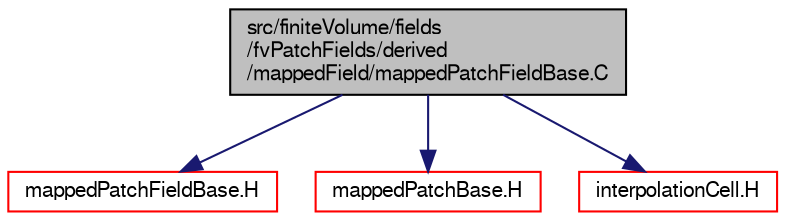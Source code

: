 digraph "src/finiteVolume/fields/fvPatchFields/derived/mappedField/mappedPatchFieldBase.C"
{
  bgcolor="transparent";
  edge [fontname="FreeSans",fontsize="10",labelfontname="FreeSans",labelfontsize="10"];
  node [fontname="FreeSans",fontsize="10",shape=record];
  Node0 [label="src/finiteVolume/fields\l/fvPatchFields/derived\l/mappedField/mappedPatchFieldBase.C",height=0.2,width=0.4,color="black", fillcolor="grey75", style="filled", fontcolor="black"];
  Node0 -> Node1 [color="midnightblue",fontsize="10",style="solid",fontname="FreeSans"];
  Node1 [label="mappedPatchFieldBase.H",height=0.2,width=0.4,color="red",URL="$a02027.html"];
  Node0 -> Node191 [color="midnightblue",fontsize="10",style="solid",fontname="FreeSans"];
  Node191 [label="mappedPatchBase.H",height=0.2,width=0.4,color="red",URL="$a07595.html"];
  Node0 -> Node228 [color="midnightblue",fontsize="10",style="solid",fontname="FreeSans"];
  Node228 [label="interpolationCell.H",height=0.2,width=0.4,color="red",URL="$a03776.html"];
}
